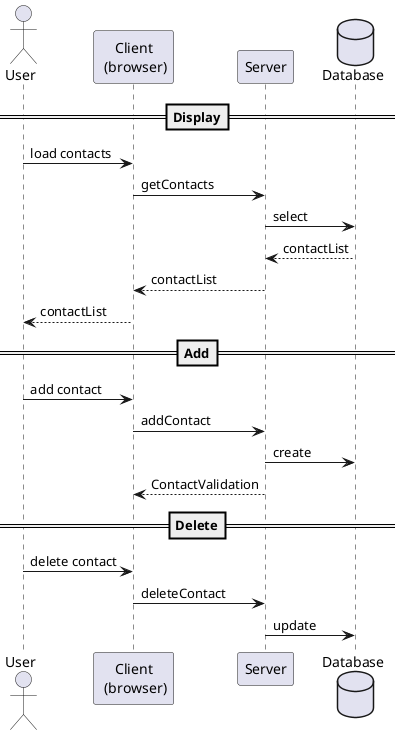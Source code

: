 @startuml
actor User
participant "Client\n (browser)" as Client
participant Server
database Database

==Display==
User->Client: load contacts
Client->Server: getContacts
Server->Database: select
Database-->Server: contactList
Server-->Client: contactList
Client-->User: contactList

==Add==
User->Client: add contact
Client->Server: addContact
Server->Database: create
Server-->Client: ContactValidation

==Delete==
User->Client: delete contact
Client->Server: deleteContact
Server->Database: update

@enduml
